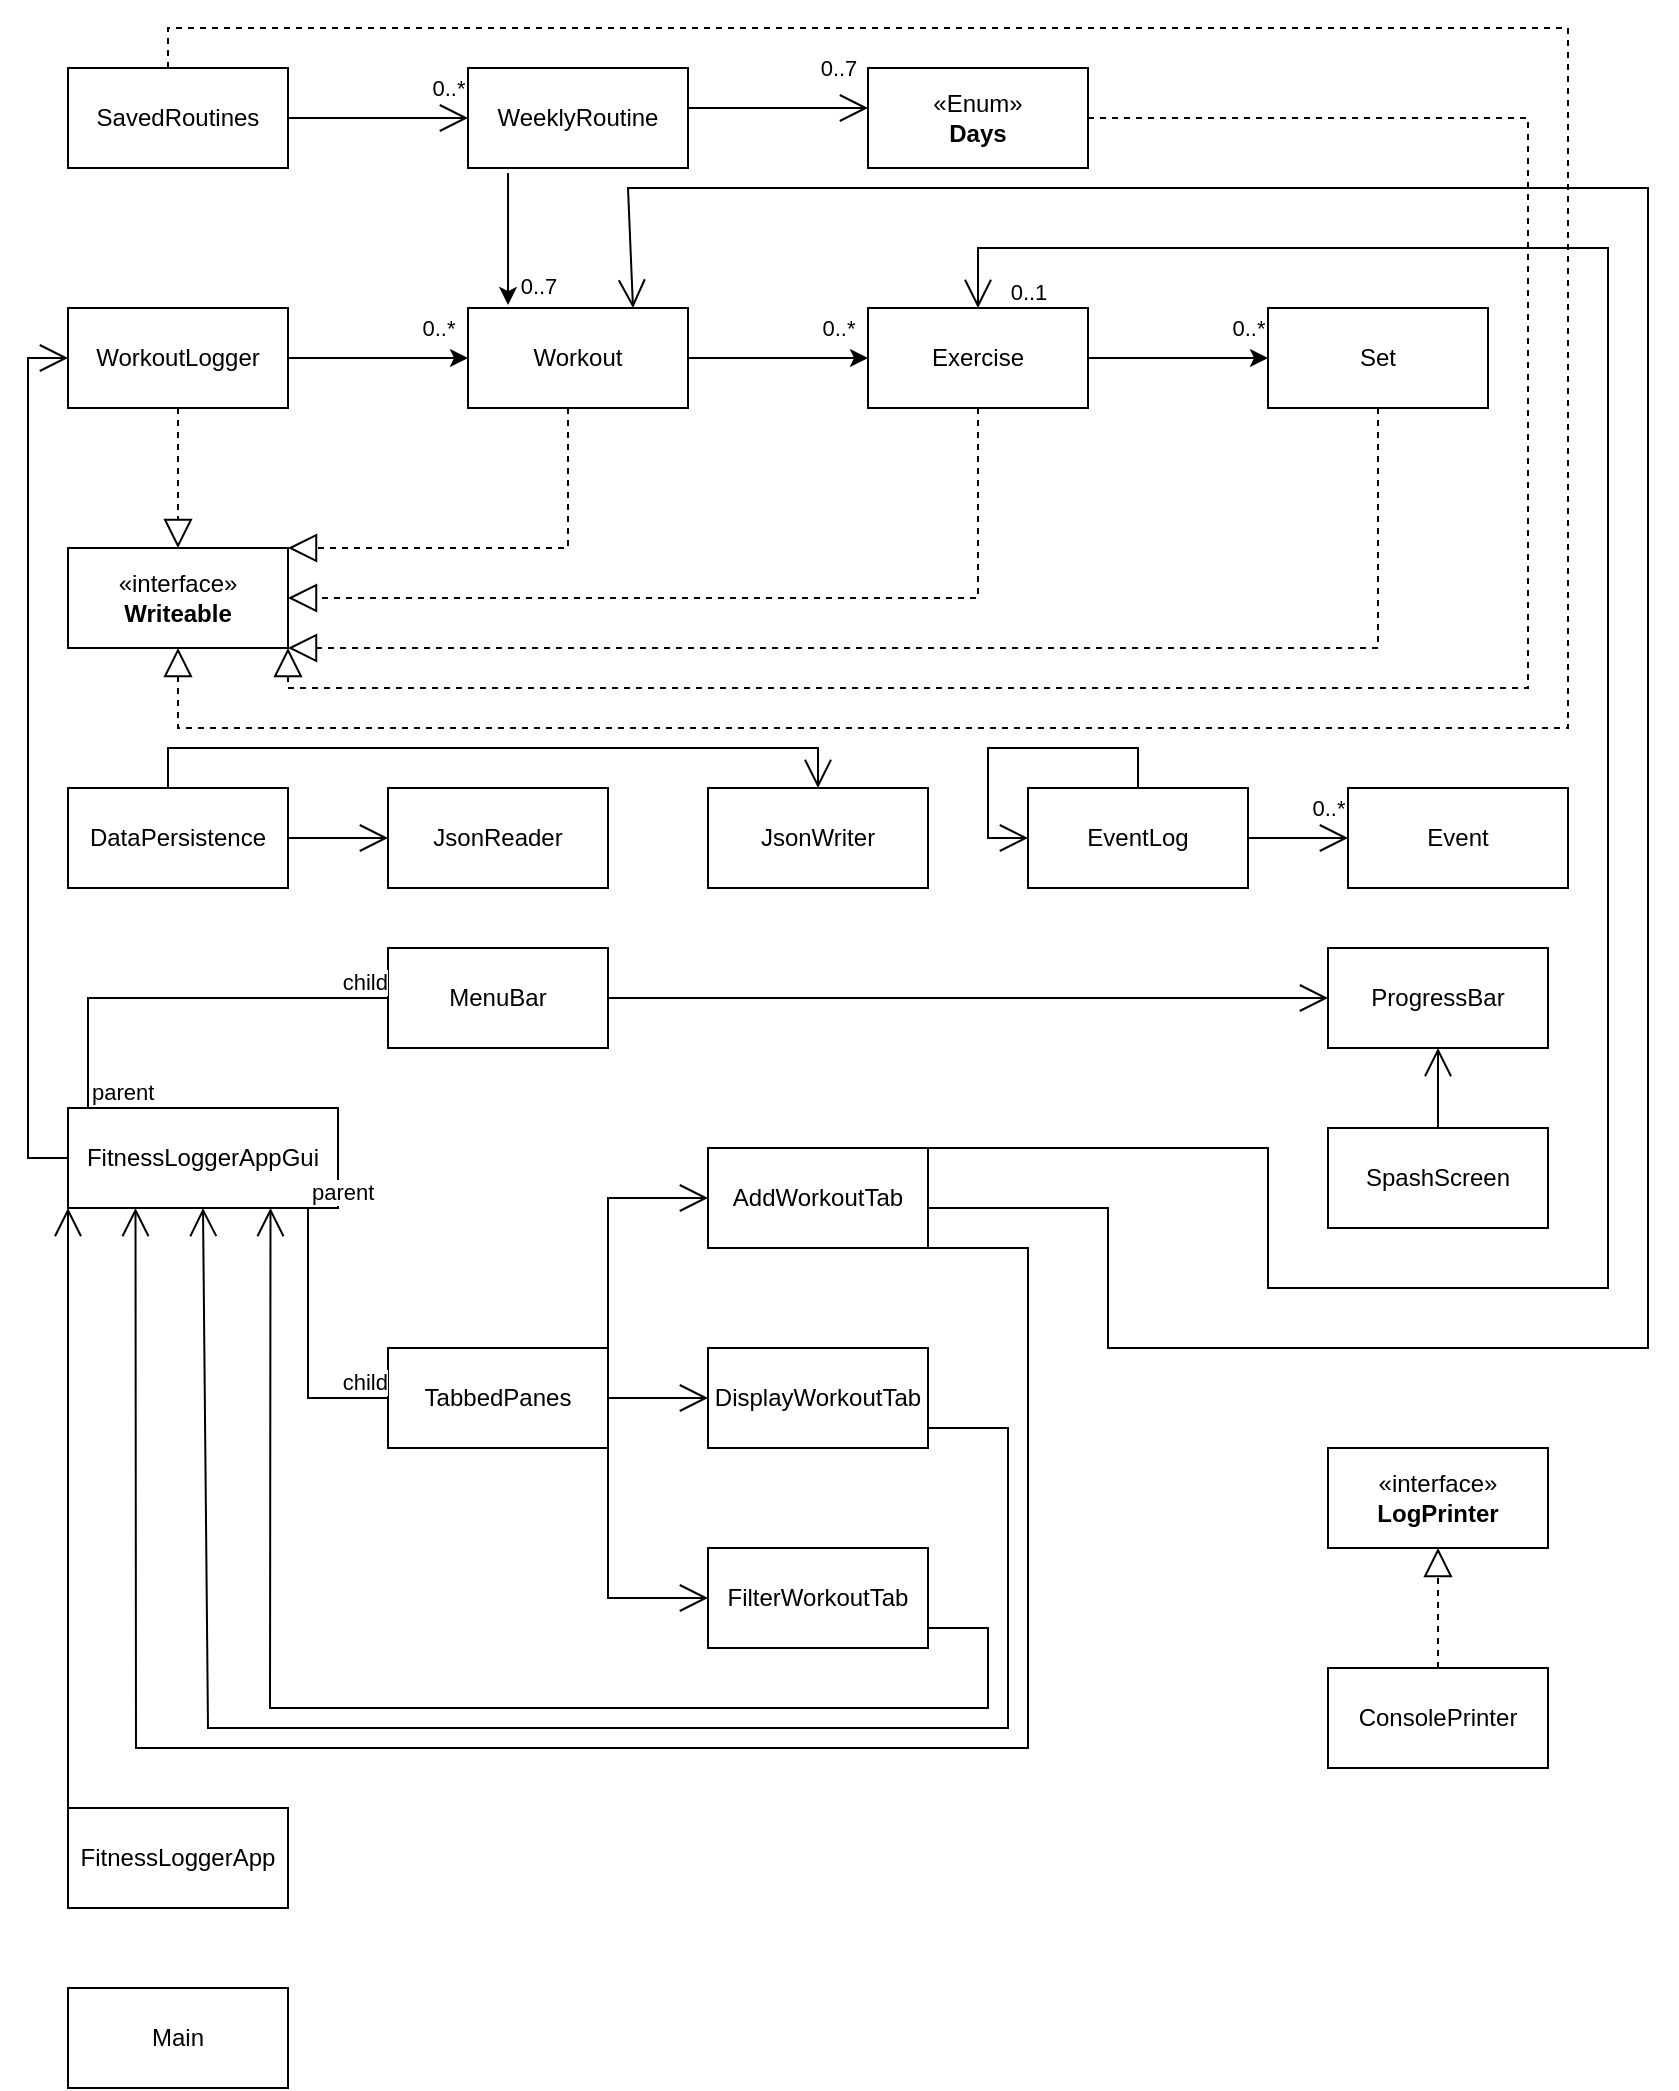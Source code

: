 <mxfile version="24.8.9">
  <diagram name="Page-1" id="dJk9Sj8WBNHRXTNoB35j">
    <mxGraphModel dx="714" dy="546" grid="1" gridSize="10" guides="1" tooltips="1" connect="1" arrows="1" fold="1" page="1" pageScale="1" pageWidth="850" pageHeight="1100" math="0" shadow="0">
      <root>
        <mxCell id="0" />
        <mxCell id="1" parent="0" />
        <mxCell id="fq-Lssg5EnkaD2OzTq8E-11" value="«Enum»&lt;br&gt;&lt;b&gt;Days&lt;/b&gt;" style="html=1;whiteSpace=wrap;" vertex="1" parent="1">
          <mxGeometry x="440" y="40" width="110" height="50" as="geometry" />
        </mxCell>
        <mxCell id="fq-Lssg5EnkaD2OzTq8E-47" style="edgeStyle=orthogonalEdgeStyle;rounded=0;orthogonalLoop=1;jettySize=auto;html=1;exitX=0.182;exitY=1.05;exitDx=0;exitDy=0;entryX=0.182;entryY=-0.03;entryDx=0;entryDy=0;exitPerimeter=0;entryPerimeter=0;" edge="1" parent="1" source="fq-Lssg5EnkaD2OzTq8E-12" target="fq-Lssg5EnkaD2OzTq8E-13">
          <mxGeometry relative="1" as="geometry" />
        </mxCell>
        <mxCell id="fq-Lssg5EnkaD2OzTq8E-48" value="0..7" style="edgeLabel;html=1;align=center;verticalAlign=middle;resizable=0;points=[];" vertex="1" connectable="0" parent="fq-Lssg5EnkaD2OzTq8E-47">
          <mxGeometry x="0.857" y="2" relative="1" as="geometry">
            <mxPoint x="13" y="-5" as="offset" />
          </mxGeometry>
        </mxCell>
        <mxCell id="fq-Lssg5EnkaD2OzTq8E-12" value="WeeklyRoutine" style="html=1;whiteSpace=wrap;" vertex="1" parent="1">
          <mxGeometry x="240" y="40" width="110" height="50" as="geometry" />
        </mxCell>
        <mxCell id="fq-Lssg5EnkaD2OzTq8E-51" style="edgeStyle=orthogonalEdgeStyle;rounded=0;orthogonalLoop=1;jettySize=auto;html=1;exitX=1;exitY=0.5;exitDx=0;exitDy=0;" edge="1" parent="1" source="fq-Lssg5EnkaD2OzTq8E-13">
          <mxGeometry relative="1" as="geometry">
            <mxPoint x="440" y="185" as="targetPoint" />
          </mxGeometry>
        </mxCell>
        <mxCell id="fq-Lssg5EnkaD2OzTq8E-52" value="0..*" style="edgeLabel;html=1;align=center;verticalAlign=middle;resizable=0;points=[];" vertex="1" connectable="0" parent="fq-Lssg5EnkaD2OzTq8E-51">
          <mxGeometry x="0.801" relative="1" as="geometry">
            <mxPoint x="-6" y="-15" as="offset" />
          </mxGeometry>
        </mxCell>
        <mxCell id="fq-Lssg5EnkaD2OzTq8E-13" value="Workout" style="html=1;whiteSpace=wrap;" vertex="1" parent="1">
          <mxGeometry x="240" y="160" width="110" height="50" as="geometry" />
        </mxCell>
        <mxCell id="fq-Lssg5EnkaD2OzTq8E-55" value="" style="edgeStyle=orthogonalEdgeStyle;rounded=0;orthogonalLoop=1;jettySize=auto;html=1;" edge="1" parent="1" source="fq-Lssg5EnkaD2OzTq8E-16">
          <mxGeometry relative="1" as="geometry">
            <mxPoint x="240" y="185" as="targetPoint" />
          </mxGeometry>
        </mxCell>
        <mxCell id="fq-Lssg5EnkaD2OzTq8E-56" value="0..*" style="edgeLabel;html=1;align=center;verticalAlign=middle;resizable=0;points=[];" vertex="1" connectable="0" parent="fq-Lssg5EnkaD2OzTq8E-55">
          <mxGeometry x="0.889" relative="1" as="geometry">
            <mxPoint x="-10" y="-15" as="offset" />
          </mxGeometry>
        </mxCell>
        <mxCell id="fq-Lssg5EnkaD2OzTq8E-16" value="WorkoutLogger" style="html=1;whiteSpace=wrap;" vertex="1" parent="1">
          <mxGeometry x="40" y="160" width="110" height="50" as="geometry" />
        </mxCell>
        <mxCell id="fq-Lssg5EnkaD2OzTq8E-18" value="Set" style="html=1;whiteSpace=wrap;" vertex="1" parent="1">
          <mxGeometry x="640" y="160" width="110" height="50" as="geometry" />
        </mxCell>
        <mxCell id="fq-Lssg5EnkaD2OzTq8E-53" style="edgeStyle=orthogonalEdgeStyle;rounded=0;orthogonalLoop=1;jettySize=auto;html=1;exitX=1;exitY=0.5;exitDx=0;exitDy=0;" edge="1" parent="1" source="fq-Lssg5EnkaD2OzTq8E-19">
          <mxGeometry relative="1" as="geometry">
            <mxPoint x="640" y="185" as="targetPoint" />
          </mxGeometry>
        </mxCell>
        <mxCell id="fq-Lssg5EnkaD2OzTq8E-54" value="0..*" style="edgeLabel;html=1;align=center;verticalAlign=middle;resizable=0;points=[];" vertex="1" connectable="0" parent="fq-Lssg5EnkaD2OzTq8E-53">
          <mxGeometry x="0.801" relative="1" as="geometry">
            <mxPoint x="-1" y="-15" as="offset" />
          </mxGeometry>
        </mxCell>
        <mxCell id="fq-Lssg5EnkaD2OzTq8E-19" value="Exercise" style="html=1;whiteSpace=wrap;" vertex="1" parent="1">
          <mxGeometry x="440" y="160" width="110" height="50" as="geometry" />
        </mxCell>
        <mxCell id="fq-Lssg5EnkaD2OzTq8E-20" value="JsonReader" style="html=1;whiteSpace=wrap;" vertex="1" parent="1">
          <mxGeometry x="200" y="400" width="110" height="50" as="geometry" />
        </mxCell>
        <mxCell id="fq-Lssg5EnkaD2OzTq8E-21" value="JsonWriter" style="html=1;whiteSpace=wrap;" vertex="1" parent="1">
          <mxGeometry x="360" y="400" width="110" height="50" as="geometry" />
        </mxCell>
        <mxCell id="fq-Lssg5EnkaD2OzTq8E-22" value="DataPersistence" style="html=1;whiteSpace=wrap;" vertex="1" parent="1">
          <mxGeometry x="40" y="400" width="110" height="50" as="geometry" />
        </mxCell>
        <mxCell id="fq-Lssg5EnkaD2OzTq8E-24" value="SavedRoutines" style="html=1;whiteSpace=wrap;" vertex="1" parent="1">
          <mxGeometry x="40" y="40" width="110" height="50" as="geometry" />
        </mxCell>
        <mxCell id="fq-Lssg5EnkaD2OzTq8E-25" value="EventLog" style="html=1;whiteSpace=wrap;" vertex="1" parent="1">
          <mxGeometry x="520" y="400" width="110" height="50" as="geometry" />
        </mxCell>
        <mxCell id="fq-Lssg5EnkaD2OzTq8E-27" value="Event" style="html=1;whiteSpace=wrap;" vertex="1" parent="1">
          <mxGeometry x="680" y="400" width="110" height="50" as="geometry" />
        </mxCell>
        <mxCell id="fq-Lssg5EnkaD2OzTq8E-28" value="ConsolePrinter" style="html=1;whiteSpace=wrap;" vertex="1" parent="1">
          <mxGeometry x="670" y="840" width="110" height="50" as="geometry" />
        </mxCell>
        <mxCell id="fq-Lssg5EnkaD2OzTq8E-30" value="Main" style="html=1;whiteSpace=wrap;" vertex="1" parent="1">
          <mxGeometry x="40" y="1000" width="110" height="50" as="geometry" />
        </mxCell>
        <mxCell id="fq-Lssg5EnkaD2OzTq8E-31" value="FitnessLoggerApp" style="html=1;whiteSpace=wrap;" vertex="1" parent="1">
          <mxGeometry x="40" y="910" width="110" height="50" as="geometry" />
        </mxCell>
        <mxCell id="fq-Lssg5EnkaD2OzTq8E-32" value="FitnessLoggerAppGui" style="html=1;whiteSpace=wrap;" vertex="1" parent="1">
          <mxGeometry x="40" y="560" width="135" height="50" as="geometry" />
        </mxCell>
        <mxCell id="fq-Lssg5EnkaD2OzTq8E-36" value="«interface»&lt;br&gt;&lt;b&gt;LogPrinter&lt;/b&gt;" style="html=1;whiteSpace=wrap;" vertex="1" parent="1">
          <mxGeometry x="670" y="730" width="110" height="50" as="geometry" />
        </mxCell>
        <mxCell id="fq-Lssg5EnkaD2OzTq8E-37" value="«interface»&lt;br&gt;&lt;b&gt;Writeable&lt;/b&gt;" style="html=1;whiteSpace=wrap;" vertex="1" parent="1">
          <mxGeometry x="40" y="280" width="110" height="50" as="geometry" />
        </mxCell>
        <mxCell id="fq-Lssg5EnkaD2OzTq8E-38" value="ProgressBar" style="html=1;whiteSpace=wrap;" vertex="1" parent="1">
          <mxGeometry x="670" y="480" width="110" height="50" as="geometry" />
        </mxCell>
        <mxCell id="fq-Lssg5EnkaD2OzTq8E-39" value="MenuBar" style="html=1;whiteSpace=wrap;" vertex="1" parent="1">
          <mxGeometry x="200" y="480" width="110" height="50" as="geometry" />
        </mxCell>
        <mxCell id="fq-Lssg5EnkaD2OzTq8E-40" value="SpashScreen" style="html=1;whiteSpace=wrap;" vertex="1" parent="1">
          <mxGeometry x="670" y="570" width="110" height="50" as="geometry" />
        </mxCell>
        <mxCell id="fq-Lssg5EnkaD2OzTq8E-41" value="TabbedPanes" style="html=1;whiteSpace=wrap;" vertex="1" parent="1">
          <mxGeometry x="200" y="680" width="110" height="50" as="geometry" />
        </mxCell>
        <mxCell id="fq-Lssg5EnkaD2OzTq8E-42" value="AddWorkoutTab" style="html=1;whiteSpace=wrap;" vertex="1" parent="1">
          <mxGeometry x="360" y="580" width="110" height="50" as="geometry" />
        </mxCell>
        <mxCell id="fq-Lssg5EnkaD2OzTq8E-43" value="DisplayWorkoutTab" style="html=1;whiteSpace=wrap;" vertex="1" parent="1">
          <mxGeometry x="360" y="680" width="110" height="50" as="geometry" />
        </mxCell>
        <mxCell id="fq-Lssg5EnkaD2OzTq8E-44" value="FilterWorkoutTab" style="html=1;whiteSpace=wrap;" vertex="1" parent="1">
          <mxGeometry x="360" y="780" width="110" height="50" as="geometry" />
        </mxCell>
        <mxCell id="fq-Lssg5EnkaD2OzTq8E-45" value="" style="endArrow=open;endFill=1;endSize=12;html=1;rounded=0;" edge="1" parent="1">
          <mxGeometry width="160" relative="1" as="geometry">
            <mxPoint x="350" y="60" as="sourcePoint" />
            <mxPoint x="440" y="60" as="targetPoint" />
          </mxGeometry>
        </mxCell>
        <mxCell id="fq-Lssg5EnkaD2OzTq8E-46" value="0..7" style="edgeLabel;html=1;align=center;verticalAlign=middle;resizable=0;points=[];" vertex="1" connectable="0" parent="fq-Lssg5EnkaD2OzTq8E-45">
          <mxGeometry x="0.689" y="2" relative="1" as="geometry">
            <mxPoint x="-1" y="-18" as="offset" />
          </mxGeometry>
        </mxCell>
        <mxCell id="fq-Lssg5EnkaD2OzTq8E-49" value="" style="endArrow=open;endFill=1;endSize=12;html=1;rounded=0;" edge="1" parent="1" source="fq-Lssg5EnkaD2OzTq8E-24">
          <mxGeometry width="160" relative="1" as="geometry">
            <mxPoint x="150" y="65" as="sourcePoint" />
            <mxPoint x="240" y="65" as="targetPoint" />
          </mxGeometry>
        </mxCell>
        <mxCell id="fq-Lssg5EnkaD2OzTq8E-50" value="0..*" style="edgeLabel;html=1;align=center;verticalAlign=middle;resizable=0;points=[];" vertex="1" connectable="0" parent="fq-Lssg5EnkaD2OzTq8E-49">
          <mxGeometry x="0.733" y="2" relative="1" as="geometry">
            <mxPoint x="2" y="-13" as="offset" />
          </mxGeometry>
        </mxCell>
        <mxCell id="fq-Lssg5EnkaD2OzTq8E-57" value="" style="endArrow=block;dashed=1;endFill=0;endSize=12;html=1;rounded=0;entryX=1;entryY=1;entryDx=0;entryDy=0;" edge="1" parent="1" source="fq-Lssg5EnkaD2OzTq8E-18" target="fq-Lssg5EnkaD2OzTq8E-37">
          <mxGeometry width="160" relative="1" as="geometry">
            <mxPoint x="670" y="184.5" as="sourcePoint" />
            <mxPoint x="830" y="184.5" as="targetPoint" />
            <Array as="points">
              <mxPoint x="695" y="330" />
              <mxPoint x="170" y="330" />
            </Array>
          </mxGeometry>
        </mxCell>
        <mxCell id="fq-Lssg5EnkaD2OzTq8E-58" value="" style="endArrow=block;dashed=1;endFill=0;endSize=12;html=1;rounded=0;entryX=1;entryY=0.5;entryDx=0;entryDy=0;" edge="1" parent="1" source="fq-Lssg5EnkaD2OzTq8E-19" target="fq-Lssg5EnkaD2OzTq8E-37">
          <mxGeometry width="160" relative="1" as="geometry">
            <mxPoint x="495" y="210" as="sourcePoint" />
            <mxPoint x="495" y="370" as="targetPoint" />
            <Array as="points">
              <mxPoint x="495" y="305" />
            </Array>
          </mxGeometry>
        </mxCell>
        <mxCell id="fq-Lssg5EnkaD2OzTq8E-59" value="" style="endArrow=block;dashed=1;endFill=0;endSize=12;html=1;rounded=0;entryX=1;entryY=0;entryDx=0;entryDy=0;" edge="1" parent="1" target="fq-Lssg5EnkaD2OzTq8E-37">
          <mxGeometry width="160" relative="1" as="geometry">
            <mxPoint x="290" y="210" as="sourcePoint" />
            <mxPoint x="450" y="210" as="targetPoint" />
            <Array as="points">
              <mxPoint x="290" y="280" />
            </Array>
          </mxGeometry>
        </mxCell>
        <mxCell id="fq-Lssg5EnkaD2OzTq8E-60" value="" style="endArrow=block;dashed=1;endFill=0;endSize=12;html=1;rounded=0;exitX=1;exitY=0.5;exitDx=0;exitDy=0;" edge="1" parent="1" source="fq-Lssg5EnkaD2OzTq8E-11">
          <mxGeometry width="160" relative="1" as="geometry">
            <mxPoint x="550" y="80" as="sourcePoint" />
            <mxPoint x="150" y="330" as="targetPoint" />
            <Array as="points">
              <mxPoint x="770" y="65" />
              <mxPoint x="770" y="210" />
              <mxPoint x="770" y="350" />
              <mxPoint x="630" y="350" />
              <mxPoint x="450" y="350" />
              <mxPoint x="150" y="350" />
            </Array>
          </mxGeometry>
        </mxCell>
        <mxCell id="fq-Lssg5EnkaD2OzTq8E-64" value="" style="endArrow=block;dashed=1;endFill=0;endSize=12;html=1;rounded=0;entryX=0.5;entryY=0;entryDx=0;entryDy=0;exitX=0.5;exitY=1;exitDx=0;exitDy=0;" edge="1" parent="1" source="fq-Lssg5EnkaD2OzTq8E-16" target="fq-Lssg5EnkaD2OzTq8E-37">
          <mxGeometry width="160" relative="1" as="geometry">
            <mxPoint x="90" y="210" as="sourcePoint" />
            <mxPoint x="250" y="210" as="targetPoint" />
          </mxGeometry>
        </mxCell>
        <mxCell id="fq-Lssg5EnkaD2OzTq8E-72" value="" style="endArrow=open;endFill=1;endSize=12;html=1;rounded=0;entryX=0.5;entryY=0;entryDx=0;entryDy=0;" edge="1" parent="1" target="fq-Lssg5EnkaD2OzTq8E-21">
          <mxGeometry width="160" relative="1" as="geometry">
            <mxPoint x="90" y="400" as="sourcePoint" />
            <mxPoint x="250" y="400" as="targetPoint" />
            <Array as="points">
              <mxPoint x="90" y="380" />
              <mxPoint x="250" y="380" />
              <mxPoint x="415" y="380" />
            </Array>
          </mxGeometry>
        </mxCell>
        <mxCell id="fq-Lssg5EnkaD2OzTq8E-74" value="" style="endArrow=open;endFill=1;endSize=12;html=1;rounded=0;exitX=1;exitY=0.5;exitDx=0;exitDy=0;entryX=0;entryY=0.5;entryDx=0;entryDy=0;" edge="1" parent="1" source="fq-Lssg5EnkaD2OzTq8E-22" target="fq-Lssg5EnkaD2OzTq8E-20">
          <mxGeometry width="160" relative="1" as="geometry">
            <mxPoint x="150" y="480" as="sourcePoint" />
            <mxPoint x="310" y="480" as="targetPoint" />
          </mxGeometry>
        </mxCell>
        <mxCell id="fq-Lssg5EnkaD2OzTq8E-76" value="" style="endArrow=open;endFill=1;endSize=12;html=1;rounded=0;exitX=0.5;exitY=0;exitDx=0;exitDy=0;entryX=0;entryY=0.5;entryDx=0;entryDy=0;" edge="1" parent="1" source="fq-Lssg5EnkaD2OzTq8E-25" target="fq-Lssg5EnkaD2OzTq8E-25">
          <mxGeometry width="160" relative="1" as="geometry">
            <mxPoint x="575" y="380" as="sourcePoint" />
            <mxPoint x="500" y="430" as="targetPoint" />
            <Array as="points">
              <mxPoint x="575" y="380" />
              <mxPoint x="500" y="380" />
              <mxPoint x="500" y="425" />
            </Array>
          </mxGeometry>
        </mxCell>
        <mxCell id="fq-Lssg5EnkaD2OzTq8E-81" value="" style="endArrow=open;endFill=1;endSize=12;html=1;rounded=0;exitX=1;exitY=0.5;exitDx=0;exitDy=0;entryX=0;entryY=0.5;entryDx=0;entryDy=0;" edge="1" parent="1" source="fq-Lssg5EnkaD2OzTq8E-25" target="fq-Lssg5EnkaD2OzTq8E-27">
          <mxGeometry width="160" relative="1" as="geometry">
            <mxPoint x="650" y="420" as="sourcePoint" />
            <mxPoint x="810" y="420" as="targetPoint" />
          </mxGeometry>
        </mxCell>
        <mxCell id="fq-Lssg5EnkaD2OzTq8E-82" value="0..*" style="edgeLabel;html=1;align=center;verticalAlign=middle;resizable=0;points=[];" vertex="1" connectable="0" parent="fq-Lssg5EnkaD2OzTq8E-81">
          <mxGeometry x="0.44" y="-2" relative="1" as="geometry">
            <mxPoint x="4" y="-17" as="offset" />
          </mxGeometry>
        </mxCell>
        <mxCell id="fq-Lssg5EnkaD2OzTq8E-85" value="" style="endArrow=block;dashed=1;endFill=0;endSize=12;html=1;rounded=0;entryX=0.5;entryY=1;entryDx=0;entryDy=0;" edge="1" parent="1" target="fq-Lssg5EnkaD2OzTq8E-37">
          <mxGeometry width="160" relative="1" as="geometry">
            <mxPoint x="90" y="40" as="sourcePoint" />
            <mxPoint x="830" y="20" as="targetPoint" />
            <Array as="points">
              <mxPoint x="90" y="20" />
              <mxPoint x="790" y="20" />
              <mxPoint x="790" y="110" />
              <mxPoint x="790" y="370" />
              <mxPoint x="95" y="370" />
            </Array>
          </mxGeometry>
        </mxCell>
        <mxCell id="fq-Lssg5EnkaD2OzTq8E-86" value="" style="endArrow=open;endFill=1;endSize=12;html=1;rounded=0;entryX=0;entryY=0.5;entryDx=0;entryDy=0;exitX=0;exitY=0.5;exitDx=0;exitDy=0;" edge="1" parent="1" source="fq-Lssg5EnkaD2OzTq8E-32" target="fq-Lssg5EnkaD2OzTq8E-16">
          <mxGeometry width="160" relative="1" as="geometry">
            <mxPoint x="20" y="590" as="sourcePoint" />
            <mxPoint x="180" y="750" as="targetPoint" />
            <Array as="points">
              <mxPoint x="20" y="585" />
              <mxPoint x="20" y="450" />
              <mxPoint x="20" y="185" />
            </Array>
          </mxGeometry>
        </mxCell>
        <mxCell id="fq-Lssg5EnkaD2OzTq8E-91" value="" style="endArrow=none;html=1;edgeStyle=orthogonalEdgeStyle;rounded=0;entryX=0;entryY=0.5;entryDx=0;entryDy=0;" edge="1" parent="1" target="fq-Lssg5EnkaD2OzTq8E-39">
          <mxGeometry relative="1" as="geometry">
            <mxPoint x="50" y="560" as="sourcePoint" />
            <mxPoint x="210" y="560" as="targetPoint" />
            <Array as="points">
              <mxPoint x="50" y="505" />
            </Array>
          </mxGeometry>
        </mxCell>
        <mxCell id="fq-Lssg5EnkaD2OzTq8E-92" value="parent" style="edgeLabel;resizable=0;html=1;align=left;verticalAlign=bottom;" connectable="0" vertex="1" parent="fq-Lssg5EnkaD2OzTq8E-91">
          <mxGeometry x="-1" relative="1" as="geometry" />
        </mxCell>
        <mxCell id="fq-Lssg5EnkaD2OzTq8E-93" value="child" style="edgeLabel;resizable=0;html=1;align=right;verticalAlign=bottom;" connectable="0" vertex="1" parent="fq-Lssg5EnkaD2OzTq8E-91">
          <mxGeometry x="1" relative="1" as="geometry" />
        </mxCell>
        <mxCell id="fq-Lssg5EnkaD2OzTq8E-96" value="" style="endArrow=none;html=1;edgeStyle=orthogonalEdgeStyle;rounded=0;entryX=0;entryY=0.5;entryDx=0;entryDy=0;" edge="1" parent="1" target="fq-Lssg5EnkaD2OzTq8E-41">
          <mxGeometry relative="1" as="geometry">
            <mxPoint x="160" y="610" as="sourcePoint" />
            <mxPoint x="320" y="610" as="targetPoint" />
            <Array as="points">
              <mxPoint x="160" y="705" />
            </Array>
          </mxGeometry>
        </mxCell>
        <mxCell id="fq-Lssg5EnkaD2OzTq8E-97" value="parent" style="edgeLabel;resizable=0;html=1;align=left;verticalAlign=bottom;" connectable="0" vertex="1" parent="fq-Lssg5EnkaD2OzTq8E-96">
          <mxGeometry x="-1" relative="1" as="geometry" />
        </mxCell>
        <mxCell id="fq-Lssg5EnkaD2OzTq8E-98" value="child" style="edgeLabel;resizable=0;html=1;align=right;verticalAlign=bottom;" connectable="0" vertex="1" parent="fq-Lssg5EnkaD2OzTq8E-96">
          <mxGeometry x="1" relative="1" as="geometry" />
        </mxCell>
        <mxCell id="fq-Lssg5EnkaD2OzTq8E-99" value="" style="endArrow=open;endFill=1;endSize=12;html=1;rounded=0;entryX=0.25;entryY=1;entryDx=0;entryDy=0;exitX=1;exitY=1;exitDx=0;exitDy=0;" edge="1" parent="1" source="fq-Lssg5EnkaD2OzTq8E-42" target="fq-Lssg5EnkaD2OzTq8E-32">
          <mxGeometry width="160" relative="1" as="geometry">
            <mxPoint x="470" y="620" as="sourcePoint" />
            <mxPoint x="630" y="620" as="targetPoint" />
            <Array as="points">
              <mxPoint x="520" y="630" />
              <mxPoint x="520" y="880" />
              <mxPoint x="74" y="880" />
            </Array>
          </mxGeometry>
        </mxCell>
        <mxCell id="fq-Lssg5EnkaD2OzTq8E-100" value="" style="endArrow=open;endFill=1;endSize=12;html=1;rounded=0;entryX=0.5;entryY=1;entryDx=0;entryDy=0;" edge="1" parent="1" target="fq-Lssg5EnkaD2OzTq8E-32">
          <mxGeometry width="160" relative="1" as="geometry">
            <mxPoint x="470" y="720" as="sourcePoint" />
            <mxPoint x="60" y="620" as="targetPoint" />
            <Array as="points">
              <mxPoint x="510" y="720" />
              <mxPoint x="510" y="870" />
              <mxPoint x="110" y="870" />
            </Array>
          </mxGeometry>
        </mxCell>
        <mxCell id="fq-Lssg5EnkaD2OzTq8E-101" value="" style="endArrow=open;endFill=1;endSize=12;html=1;rounded=0;entryX=0.75;entryY=1;entryDx=0;entryDy=0;" edge="1" parent="1" target="fq-Lssg5EnkaD2OzTq8E-32">
          <mxGeometry width="160" relative="1" as="geometry">
            <mxPoint x="470" y="820" as="sourcePoint" />
            <mxPoint x="630" y="820" as="targetPoint" />
            <Array as="points">
              <mxPoint x="500" y="820" />
              <mxPoint x="500" y="860" />
              <mxPoint x="141" y="860" />
            </Array>
          </mxGeometry>
        </mxCell>
        <mxCell id="fq-Lssg5EnkaD2OzTq8E-102" value="" style="endArrow=open;endFill=1;endSize=12;html=1;rounded=0;entryX=0;entryY=0.5;entryDx=0;entryDy=0;" edge="1" parent="1" target="fq-Lssg5EnkaD2OzTq8E-42">
          <mxGeometry width="160" relative="1" as="geometry">
            <mxPoint x="310" y="680" as="sourcePoint" />
            <mxPoint x="470" y="680" as="targetPoint" />
            <Array as="points">
              <mxPoint x="310" y="605" />
            </Array>
          </mxGeometry>
        </mxCell>
        <mxCell id="fq-Lssg5EnkaD2OzTq8E-103" value="" style="endArrow=open;endFill=1;endSize=12;html=1;rounded=0;exitX=1;exitY=0.5;exitDx=0;exitDy=0;entryX=0;entryY=0.5;entryDx=0;entryDy=0;" edge="1" parent="1" source="fq-Lssg5EnkaD2OzTq8E-41" target="fq-Lssg5EnkaD2OzTq8E-43">
          <mxGeometry width="160" relative="1" as="geometry">
            <mxPoint x="320" y="750" as="sourcePoint" />
            <mxPoint x="480" y="750" as="targetPoint" />
          </mxGeometry>
        </mxCell>
        <mxCell id="fq-Lssg5EnkaD2OzTq8E-104" value="" style="endArrow=open;endFill=1;endSize=12;html=1;rounded=0;entryX=0;entryY=0.5;entryDx=0;entryDy=0;" edge="1" parent="1" target="fq-Lssg5EnkaD2OzTq8E-44">
          <mxGeometry width="160" relative="1" as="geometry">
            <mxPoint x="310" y="730" as="sourcePoint" />
            <mxPoint x="470" y="730" as="targetPoint" />
            <Array as="points">
              <mxPoint x="310" y="805" />
            </Array>
          </mxGeometry>
        </mxCell>
        <mxCell id="fq-Lssg5EnkaD2OzTq8E-105" value="" style="endArrow=open;endFill=1;endSize=12;html=1;rounded=0;entryX=0;entryY=0.5;entryDx=0;entryDy=0;" edge="1" parent="1" source="fq-Lssg5EnkaD2OzTq8E-39" target="fq-Lssg5EnkaD2OzTq8E-38">
          <mxGeometry width="160" relative="1" as="geometry">
            <mxPoint x="310" y="505" as="sourcePoint" />
            <mxPoint x="470" y="505" as="targetPoint" />
          </mxGeometry>
        </mxCell>
        <mxCell id="fq-Lssg5EnkaD2OzTq8E-107" value="" style="endArrow=open;endFill=1;endSize=12;html=1;rounded=0;exitX=0.5;exitY=0;exitDx=0;exitDy=0;entryX=0.5;entryY=1;entryDx=0;entryDy=0;" edge="1" parent="1" source="fq-Lssg5EnkaD2OzTq8E-40" target="fq-Lssg5EnkaD2OzTq8E-38">
          <mxGeometry width="160" relative="1" as="geometry">
            <mxPoint x="700" y="610" as="sourcePoint" />
            <mxPoint x="860" y="610" as="targetPoint" />
          </mxGeometry>
        </mxCell>
        <mxCell id="fq-Lssg5EnkaD2OzTq8E-108" value="" style="endArrow=open;endFill=1;endSize=12;html=1;rounded=0;entryX=0;entryY=1;entryDx=0;entryDy=0;" edge="1" parent="1" target="fq-Lssg5EnkaD2OzTq8E-32">
          <mxGeometry width="160" relative="1" as="geometry">
            <mxPoint x="40" y="910" as="sourcePoint" />
            <mxPoint x="200" y="910" as="targetPoint" />
          </mxGeometry>
        </mxCell>
        <mxCell id="fq-Lssg5EnkaD2OzTq8E-109" value="" style="endArrow=block;dashed=1;endFill=0;endSize=12;html=1;rounded=0;exitX=0.5;exitY=0;exitDx=0;exitDy=0;entryX=0.5;entryY=1;entryDx=0;entryDy=0;" edge="1" parent="1" source="fq-Lssg5EnkaD2OzTq8E-28" target="fq-Lssg5EnkaD2OzTq8E-36">
          <mxGeometry width="160" relative="1" as="geometry">
            <mxPoint x="600" y="840" as="sourcePoint" />
            <mxPoint x="760" y="840" as="targetPoint" />
          </mxGeometry>
        </mxCell>
        <mxCell id="fq-Lssg5EnkaD2OzTq8E-110" value="" style="endArrow=open;endFill=1;endSize=12;html=1;rounded=0;entryX=0.5;entryY=0;entryDx=0;entryDy=0;exitX=1;exitY=0;exitDx=0;exitDy=0;" edge="1" parent="1" source="fq-Lssg5EnkaD2OzTq8E-42" target="fq-Lssg5EnkaD2OzTq8E-19">
          <mxGeometry width="160" relative="1" as="geometry">
            <mxPoint x="470" y="620" as="sourcePoint" />
            <mxPoint x="630" y="620" as="targetPoint" />
            <Array as="points">
              <mxPoint x="560" y="580" />
              <mxPoint x="640" y="580" />
              <mxPoint x="640" y="650" />
              <mxPoint x="810" y="650" />
              <mxPoint x="810" y="130" />
              <mxPoint x="495" y="130" />
            </Array>
          </mxGeometry>
        </mxCell>
        <mxCell id="fq-Lssg5EnkaD2OzTq8E-112" value="0..1" style="edgeLabel;html=1;align=center;verticalAlign=middle;resizable=0;points=[];" vertex="1" connectable="0" parent="fq-Lssg5EnkaD2OzTq8E-110">
          <mxGeometry x="0.987" y="-1" relative="1" as="geometry">
            <mxPoint x="26" as="offset" />
          </mxGeometry>
        </mxCell>
        <mxCell id="fq-Lssg5EnkaD2OzTq8E-111" value="" style="endArrow=open;endFill=1;endSize=12;html=1;rounded=0;entryX=0.75;entryY=0;entryDx=0;entryDy=0;" edge="1" parent="1" target="fq-Lssg5EnkaD2OzTq8E-13">
          <mxGeometry width="160" relative="1" as="geometry">
            <mxPoint x="470" y="610" as="sourcePoint" />
            <mxPoint x="630" y="610" as="targetPoint" />
            <Array as="points">
              <mxPoint x="560" y="610" />
              <mxPoint x="560" y="680" />
              <mxPoint x="830" y="680" />
              <mxPoint x="830" y="100" />
              <mxPoint x="320" y="100" />
            </Array>
          </mxGeometry>
        </mxCell>
      </root>
    </mxGraphModel>
  </diagram>
</mxfile>
